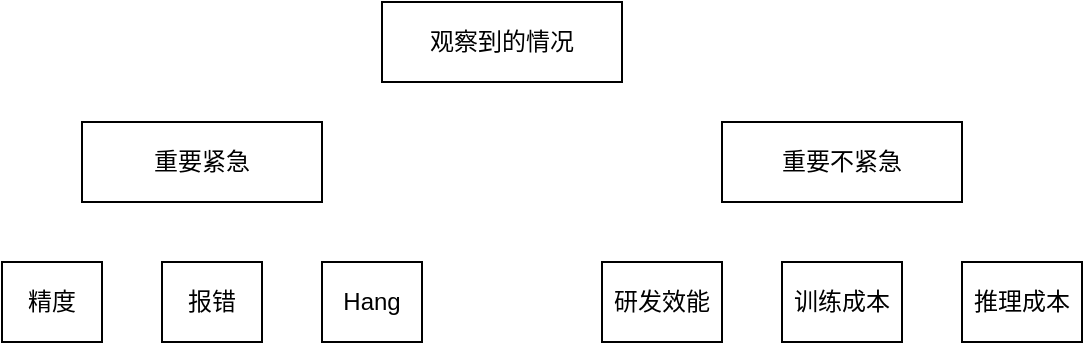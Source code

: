 <mxfile version="28.2.8">
  <diagram name="Page-1" id="31Bma5AjqHY-WZWxDbZS">
    <mxGraphModel dx="1426" dy="697" grid="1" gridSize="10" guides="1" tooltips="1" connect="1" arrows="1" fold="1" page="1" pageScale="1" pageWidth="850" pageHeight="1100" math="0" shadow="0">
      <root>
        <mxCell id="0" />
        <mxCell id="1" parent="0" />
        <mxCell id="QUt6guYds509GggEDcvJ-1" value="观察到的情况" style="rounded=0;whiteSpace=wrap;html=1;" vertex="1" parent="1">
          <mxGeometry x="350" y="60" width="120" height="40" as="geometry" />
        </mxCell>
        <mxCell id="QUt6guYds509GggEDcvJ-2" value="重要紧急" style="rounded=0;whiteSpace=wrap;html=1;" vertex="1" parent="1">
          <mxGeometry x="200" y="120" width="120" height="40" as="geometry" />
        </mxCell>
        <mxCell id="QUt6guYds509GggEDcvJ-3" value="重要不紧急" style="rounded=0;whiteSpace=wrap;html=1;" vertex="1" parent="1">
          <mxGeometry x="520" y="120" width="120" height="40" as="geometry" />
        </mxCell>
        <mxCell id="QUt6guYds509GggEDcvJ-4" value="精度" style="rounded=0;whiteSpace=wrap;html=1;" vertex="1" parent="1">
          <mxGeometry x="160" y="190" width="50" height="40" as="geometry" />
        </mxCell>
        <mxCell id="QUt6guYds509GggEDcvJ-5" value="报错" style="rounded=0;whiteSpace=wrap;html=1;" vertex="1" parent="1">
          <mxGeometry x="240" y="190" width="50" height="40" as="geometry" />
        </mxCell>
        <mxCell id="QUt6guYds509GggEDcvJ-6" value="Hang" style="rounded=0;whiteSpace=wrap;html=1;" vertex="1" parent="1">
          <mxGeometry x="320" y="190" width="50" height="40" as="geometry" />
        </mxCell>
        <mxCell id="QUt6guYds509GggEDcvJ-8" value="研发效能" style="rounded=0;whiteSpace=wrap;html=1;" vertex="1" parent="1">
          <mxGeometry x="460" y="190" width="60" height="40" as="geometry" />
        </mxCell>
        <mxCell id="QUt6guYds509GggEDcvJ-9" value="&lt;div&gt;训练成本&lt;/div&gt;" style="rounded=0;whiteSpace=wrap;html=1;" vertex="1" parent="1">
          <mxGeometry x="550" y="190" width="60" height="40" as="geometry" />
        </mxCell>
        <mxCell id="QUt6guYds509GggEDcvJ-10" value="&lt;div&gt;推理成本&lt;/div&gt;" style="rounded=0;whiteSpace=wrap;html=1;" vertex="1" parent="1">
          <mxGeometry x="640" y="190" width="60" height="40" as="geometry" />
        </mxCell>
      </root>
    </mxGraphModel>
  </diagram>
</mxfile>
